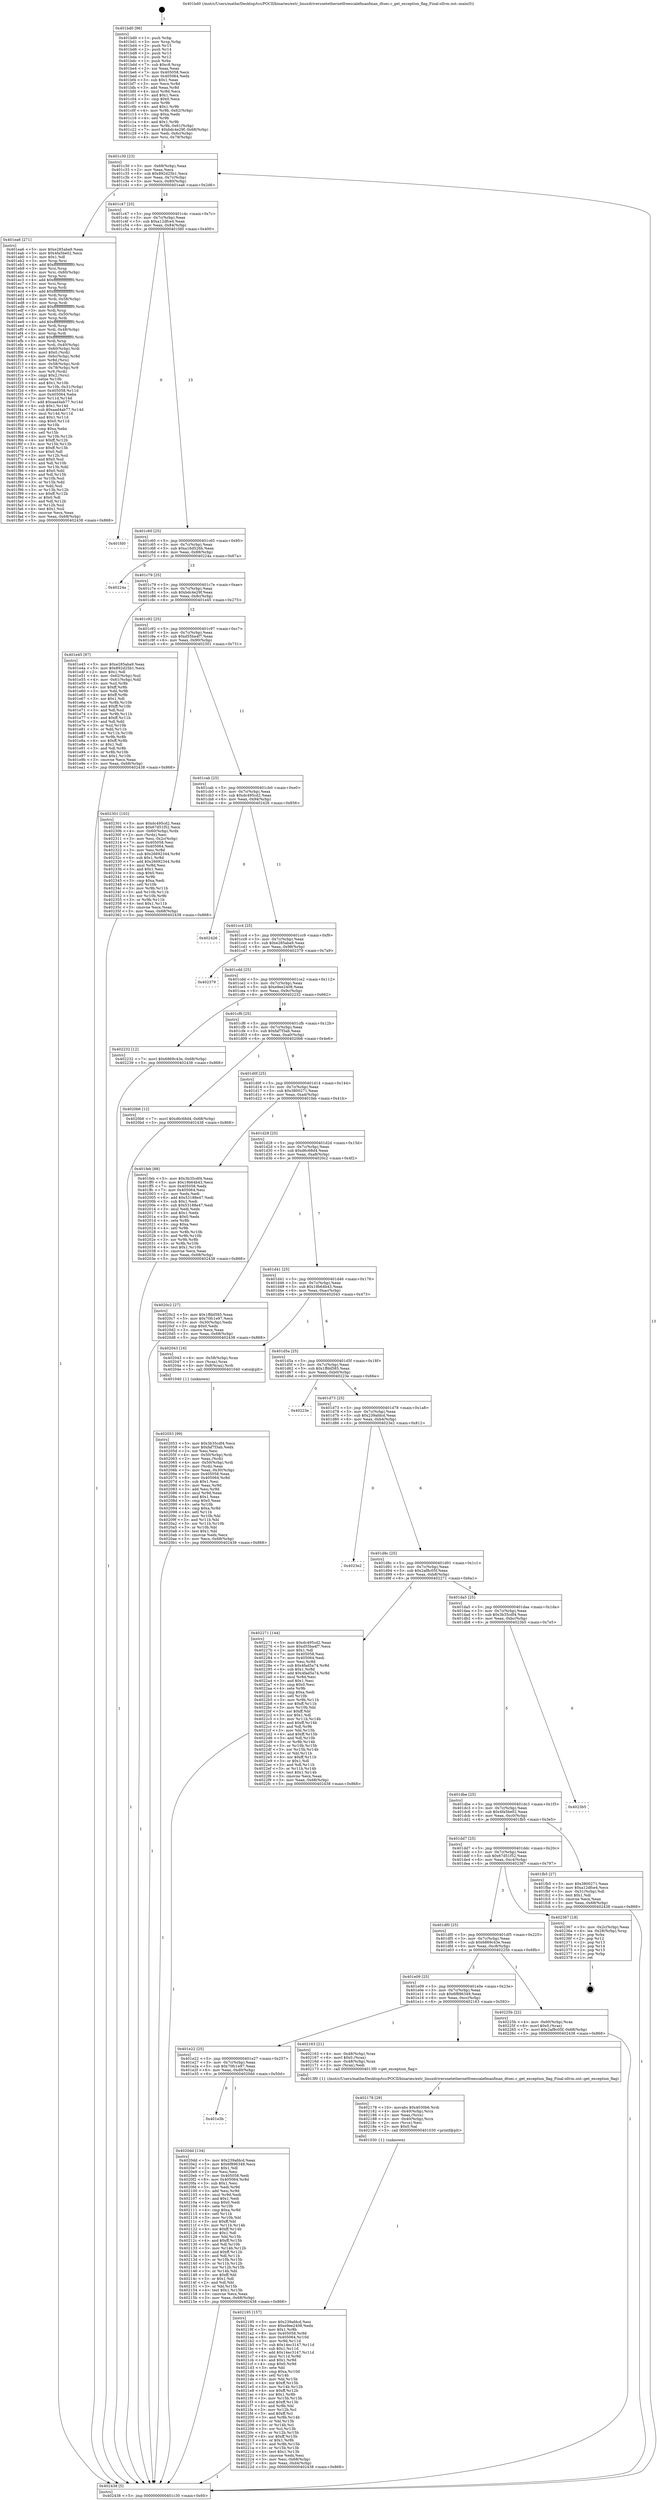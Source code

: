 digraph "0x401bd0" {
  label = "0x401bd0 (/mnt/c/Users/mathe/Desktop/tcc/POCII/binaries/extr_linuxdriversnetethernetfreescalefmanfman_dtsec.c_get_exception_flag_Final-ollvm.out::main(0))"
  labelloc = "t"
  node[shape=record]

  Entry [label="",width=0.3,height=0.3,shape=circle,fillcolor=black,style=filled]
  "0x401c30" [label="{
     0x401c30 [23]\l
     | [instrs]\l
     &nbsp;&nbsp;0x401c30 \<+3\>: mov -0x68(%rbp),%eax\l
     &nbsp;&nbsp;0x401c33 \<+2\>: mov %eax,%ecx\l
     &nbsp;&nbsp;0x401c35 \<+6\>: sub $0x892d25b1,%ecx\l
     &nbsp;&nbsp;0x401c3b \<+3\>: mov %eax,-0x7c(%rbp)\l
     &nbsp;&nbsp;0x401c3e \<+3\>: mov %ecx,-0x80(%rbp)\l
     &nbsp;&nbsp;0x401c41 \<+6\>: je 0000000000401ea6 \<main+0x2d6\>\l
  }"]
  "0x401ea6" [label="{
     0x401ea6 [271]\l
     | [instrs]\l
     &nbsp;&nbsp;0x401ea6 \<+5\>: mov $0xe285aba9,%eax\l
     &nbsp;&nbsp;0x401eab \<+5\>: mov $0x4fa5be02,%ecx\l
     &nbsp;&nbsp;0x401eb0 \<+2\>: mov $0x1,%dl\l
     &nbsp;&nbsp;0x401eb2 \<+3\>: mov %rsp,%rsi\l
     &nbsp;&nbsp;0x401eb5 \<+4\>: add $0xfffffffffffffff0,%rsi\l
     &nbsp;&nbsp;0x401eb9 \<+3\>: mov %rsi,%rsp\l
     &nbsp;&nbsp;0x401ebc \<+4\>: mov %rsi,-0x60(%rbp)\l
     &nbsp;&nbsp;0x401ec0 \<+3\>: mov %rsp,%rsi\l
     &nbsp;&nbsp;0x401ec3 \<+4\>: add $0xfffffffffffffff0,%rsi\l
     &nbsp;&nbsp;0x401ec7 \<+3\>: mov %rsi,%rsp\l
     &nbsp;&nbsp;0x401eca \<+3\>: mov %rsp,%rdi\l
     &nbsp;&nbsp;0x401ecd \<+4\>: add $0xfffffffffffffff0,%rdi\l
     &nbsp;&nbsp;0x401ed1 \<+3\>: mov %rdi,%rsp\l
     &nbsp;&nbsp;0x401ed4 \<+4\>: mov %rdi,-0x58(%rbp)\l
     &nbsp;&nbsp;0x401ed8 \<+3\>: mov %rsp,%rdi\l
     &nbsp;&nbsp;0x401edb \<+4\>: add $0xfffffffffffffff0,%rdi\l
     &nbsp;&nbsp;0x401edf \<+3\>: mov %rdi,%rsp\l
     &nbsp;&nbsp;0x401ee2 \<+4\>: mov %rdi,-0x50(%rbp)\l
     &nbsp;&nbsp;0x401ee6 \<+3\>: mov %rsp,%rdi\l
     &nbsp;&nbsp;0x401ee9 \<+4\>: add $0xfffffffffffffff0,%rdi\l
     &nbsp;&nbsp;0x401eed \<+3\>: mov %rdi,%rsp\l
     &nbsp;&nbsp;0x401ef0 \<+4\>: mov %rdi,-0x48(%rbp)\l
     &nbsp;&nbsp;0x401ef4 \<+3\>: mov %rsp,%rdi\l
     &nbsp;&nbsp;0x401ef7 \<+4\>: add $0xfffffffffffffff0,%rdi\l
     &nbsp;&nbsp;0x401efb \<+3\>: mov %rdi,%rsp\l
     &nbsp;&nbsp;0x401efe \<+4\>: mov %rdi,-0x40(%rbp)\l
     &nbsp;&nbsp;0x401f02 \<+4\>: mov -0x60(%rbp),%rdi\l
     &nbsp;&nbsp;0x401f06 \<+6\>: movl $0x0,(%rdi)\l
     &nbsp;&nbsp;0x401f0c \<+4\>: mov -0x6c(%rbp),%r8d\l
     &nbsp;&nbsp;0x401f10 \<+3\>: mov %r8d,(%rsi)\l
     &nbsp;&nbsp;0x401f13 \<+4\>: mov -0x58(%rbp),%rdi\l
     &nbsp;&nbsp;0x401f17 \<+4\>: mov -0x78(%rbp),%r9\l
     &nbsp;&nbsp;0x401f1b \<+3\>: mov %r9,(%rdi)\l
     &nbsp;&nbsp;0x401f1e \<+3\>: cmpl $0x2,(%rsi)\l
     &nbsp;&nbsp;0x401f21 \<+4\>: setne %r10b\l
     &nbsp;&nbsp;0x401f25 \<+4\>: and $0x1,%r10b\l
     &nbsp;&nbsp;0x401f29 \<+4\>: mov %r10b,-0x31(%rbp)\l
     &nbsp;&nbsp;0x401f2d \<+8\>: mov 0x405058,%r11d\l
     &nbsp;&nbsp;0x401f35 \<+7\>: mov 0x405064,%ebx\l
     &nbsp;&nbsp;0x401f3c \<+3\>: mov %r11d,%r14d\l
     &nbsp;&nbsp;0x401f3f \<+7\>: add $0xaad4ab77,%r14d\l
     &nbsp;&nbsp;0x401f46 \<+4\>: sub $0x1,%r14d\l
     &nbsp;&nbsp;0x401f4a \<+7\>: sub $0xaad4ab77,%r14d\l
     &nbsp;&nbsp;0x401f51 \<+4\>: imul %r14d,%r11d\l
     &nbsp;&nbsp;0x401f55 \<+4\>: and $0x1,%r11d\l
     &nbsp;&nbsp;0x401f59 \<+4\>: cmp $0x0,%r11d\l
     &nbsp;&nbsp;0x401f5d \<+4\>: sete %r10b\l
     &nbsp;&nbsp;0x401f61 \<+3\>: cmp $0xa,%ebx\l
     &nbsp;&nbsp;0x401f64 \<+4\>: setl %r15b\l
     &nbsp;&nbsp;0x401f68 \<+3\>: mov %r10b,%r12b\l
     &nbsp;&nbsp;0x401f6b \<+4\>: xor $0xff,%r12b\l
     &nbsp;&nbsp;0x401f6f \<+3\>: mov %r15b,%r13b\l
     &nbsp;&nbsp;0x401f72 \<+4\>: xor $0xff,%r13b\l
     &nbsp;&nbsp;0x401f76 \<+3\>: xor $0x0,%dl\l
     &nbsp;&nbsp;0x401f79 \<+3\>: mov %r12b,%sil\l
     &nbsp;&nbsp;0x401f7c \<+4\>: and $0x0,%sil\l
     &nbsp;&nbsp;0x401f80 \<+3\>: and %dl,%r10b\l
     &nbsp;&nbsp;0x401f83 \<+3\>: mov %r13b,%dil\l
     &nbsp;&nbsp;0x401f86 \<+4\>: and $0x0,%dil\l
     &nbsp;&nbsp;0x401f8a \<+3\>: and %dl,%r15b\l
     &nbsp;&nbsp;0x401f8d \<+3\>: or %r10b,%sil\l
     &nbsp;&nbsp;0x401f90 \<+3\>: or %r15b,%dil\l
     &nbsp;&nbsp;0x401f93 \<+3\>: xor %dil,%sil\l
     &nbsp;&nbsp;0x401f96 \<+3\>: or %r13b,%r12b\l
     &nbsp;&nbsp;0x401f99 \<+4\>: xor $0xff,%r12b\l
     &nbsp;&nbsp;0x401f9d \<+3\>: or $0x0,%dl\l
     &nbsp;&nbsp;0x401fa0 \<+3\>: and %dl,%r12b\l
     &nbsp;&nbsp;0x401fa3 \<+3\>: or %r12b,%sil\l
     &nbsp;&nbsp;0x401fa6 \<+4\>: test $0x1,%sil\l
     &nbsp;&nbsp;0x401faa \<+3\>: cmovne %ecx,%eax\l
     &nbsp;&nbsp;0x401fad \<+3\>: mov %eax,-0x68(%rbp)\l
     &nbsp;&nbsp;0x401fb0 \<+5\>: jmp 0000000000402438 \<main+0x868\>\l
  }"]
  "0x401c47" [label="{
     0x401c47 [25]\l
     | [instrs]\l
     &nbsp;&nbsp;0x401c47 \<+5\>: jmp 0000000000401c4c \<main+0x7c\>\l
     &nbsp;&nbsp;0x401c4c \<+3\>: mov -0x7c(%rbp),%eax\l
     &nbsp;&nbsp;0x401c4f \<+5\>: sub $0xa12dfce4,%eax\l
     &nbsp;&nbsp;0x401c54 \<+6\>: mov %eax,-0x84(%rbp)\l
     &nbsp;&nbsp;0x401c5a \<+6\>: je 0000000000401fd0 \<main+0x400\>\l
  }"]
  Exit [label="",width=0.3,height=0.3,shape=circle,fillcolor=black,style=filled,peripheries=2]
  "0x401fd0" [label="{
     0x401fd0\l
  }", style=dashed]
  "0x401c60" [label="{
     0x401c60 [25]\l
     | [instrs]\l
     &nbsp;&nbsp;0x401c60 \<+5\>: jmp 0000000000401c65 \<main+0x95\>\l
     &nbsp;&nbsp;0x401c65 \<+3\>: mov -0x7c(%rbp),%eax\l
     &nbsp;&nbsp;0x401c68 \<+5\>: sub $0xa16d526b,%eax\l
     &nbsp;&nbsp;0x401c6d \<+6\>: mov %eax,-0x88(%rbp)\l
     &nbsp;&nbsp;0x401c73 \<+6\>: je 000000000040224a \<main+0x67a\>\l
  }"]
  "0x402195" [label="{
     0x402195 [157]\l
     | [instrs]\l
     &nbsp;&nbsp;0x402195 \<+5\>: mov $0x239afdcd,%esi\l
     &nbsp;&nbsp;0x40219a \<+5\>: mov $0xe9ee2408,%edx\l
     &nbsp;&nbsp;0x40219f \<+3\>: mov $0x1,%r8b\l
     &nbsp;&nbsp;0x4021a2 \<+8\>: mov 0x405058,%r9d\l
     &nbsp;&nbsp;0x4021aa \<+8\>: mov 0x405064,%r10d\l
     &nbsp;&nbsp;0x4021b2 \<+3\>: mov %r9d,%r11d\l
     &nbsp;&nbsp;0x4021b5 \<+7\>: sub $0x14ec3147,%r11d\l
     &nbsp;&nbsp;0x4021bc \<+4\>: sub $0x1,%r11d\l
     &nbsp;&nbsp;0x4021c0 \<+7\>: add $0x14ec3147,%r11d\l
     &nbsp;&nbsp;0x4021c7 \<+4\>: imul %r11d,%r9d\l
     &nbsp;&nbsp;0x4021cb \<+4\>: and $0x1,%r9d\l
     &nbsp;&nbsp;0x4021cf \<+4\>: cmp $0x0,%r9d\l
     &nbsp;&nbsp;0x4021d3 \<+3\>: sete %bl\l
     &nbsp;&nbsp;0x4021d6 \<+4\>: cmp $0xa,%r10d\l
     &nbsp;&nbsp;0x4021da \<+4\>: setl %r14b\l
     &nbsp;&nbsp;0x4021de \<+3\>: mov %bl,%r15b\l
     &nbsp;&nbsp;0x4021e1 \<+4\>: xor $0xff,%r15b\l
     &nbsp;&nbsp;0x4021e5 \<+3\>: mov %r14b,%r12b\l
     &nbsp;&nbsp;0x4021e8 \<+4\>: xor $0xff,%r12b\l
     &nbsp;&nbsp;0x4021ec \<+4\>: xor $0x1,%r8b\l
     &nbsp;&nbsp;0x4021f0 \<+3\>: mov %r15b,%r13b\l
     &nbsp;&nbsp;0x4021f3 \<+4\>: and $0xff,%r13b\l
     &nbsp;&nbsp;0x4021f7 \<+3\>: and %r8b,%bl\l
     &nbsp;&nbsp;0x4021fa \<+3\>: mov %r12b,%cl\l
     &nbsp;&nbsp;0x4021fd \<+3\>: and $0xff,%cl\l
     &nbsp;&nbsp;0x402200 \<+3\>: and %r8b,%r14b\l
     &nbsp;&nbsp;0x402203 \<+3\>: or %bl,%r13b\l
     &nbsp;&nbsp;0x402206 \<+3\>: or %r14b,%cl\l
     &nbsp;&nbsp;0x402209 \<+3\>: xor %cl,%r13b\l
     &nbsp;&nbsp;0x40220c \<+3\>: or %r12b,%r15b\l
     &nbsp;&nbsp;0x40220f \<+4\>: xor $0xff,%r15b\l
     &nbsp;&nbsp;0x402213 \<+4\>: or $0x1,%r8b\l
     &nbsp;&nbsp;0x402217 \<+3\>: and %r8b,%r15b\l
     &nbsp;&nbsp;0x40221a \<+3\>: or %r15b,%r13b\l
     &nbsp;&nbsp;0x40221d \<+4\>: test $0x1,%r13b\l
     &nbsp;&nbsp;0x402221 \<+3\>: cmovne %edx,%esi\l
     &nbsp;&nbsp;0x402224 \<+3\>: mov %esi,-0x68(%rbp)\l
     &nbsp;&nbsp;0x402227 \<+6\>: mov %eax,-0xd4(%rbp)\l
     &nbsp;&nbsp;0x40222d \<+5\>: jmp 0000000000402438 \<main+0x868\>\l
  }"]
  "0x40224a" [label="{
     0x40224a\l
  }", style=dashed]
  "0x401c79" [label="{
     0x401c79 [25]\l
     | [instrs]\l
     &nbsp;&nbsp;0x401c79 \<+5\>: jmp 0000000000401c7e \<main+0xae\>\l
     &nbsp;&nbsp;0x401c7e \<+3\>: mov -0x7c(%rbp),%eax\l
     &nbsp;&nbsp;0x401c81 \<+5\>: sub $0xbdc4e29f,%eax\l
     &nbsp;&nbsp;0x401c86 \<+6\>: mov %eax,-0x8c(%rbp)\l
     &nbsp;&nbsp;0x401c8c \<+6\>: je 0000000000401e45 \<main+0x275\>\l
  }"]
  "0x402178" [label="{
     0x402178 [29]\l
     | [instrs]\l
     &nbsp;&nbsp;0x402178 \<+10\>: movabs $0x4030b6,%rdi\l
     &nbsp;&nbsp;0x402182 \<+4\>: mov -0x40(%rbp),%rcx\l
     &nbsp;&nbsp;0x402186 \<+2\>: mov %eax,(%rcx)\l
     &nbsp;&nbsp;0x402188 \<+4\>: mov -0x40(%rbp),%rcx\l
     &nbsp;&nbsp;0x40218c \<+2\>: mov (%rcx),%esi\l
     &nbsp;&nbsp;0x40218e \<+2\>: mov $0x0,%al\l
     &nbsp;&nbsp;0x402190 \<+5\>: call 0000000000401030 \<printf@plt\>\l
     | [calls]\l
     &nbsp;&nbsp;0x401030 \{1\} (unknown)\l
  }"]
  "0x401e45" [label="{
     0x401e45 [97]\l
     | [instrs]\l
     &nbsp;&nbsp;0x401e45 \<+5\>: mov $0xe285aba9,%eax\l
     &nbsp;&nbsp;0x401e4a \<+5\>: mov $0x892d25b1,%ecx\l
     &nbsp;&nbsp;0x401e4f \<+2\>: mov $0x1,%dl\l
     &nbsp;&nbsp;0x401e51 \<+4\>: mov -0x62(%rbp),%sil\l
     &nbsp;&nbsp;0x401e55 \<+4\>: mov -0x61(%rbp),%dil\l
     &nbsp;&nbsp;0x401e59 \<+3\>: mov %sil,%r8b\l
     &nbsp;&nbsp;0x401e5c \<+4\>: xor $0xff,%r8b\l
     &nbsp;&nbsp;0x401e60 \<+3\>: mov %dil,%r9b\l
     &nbsp;&nbsp;0x401e63 \<+4\>: xor $0xff,%r9b\l
     &nbsp;&nbsp;0x401e67 \<+3\>: xor $0x1,%dl\l
     &nbsp;&nbsp;0x401e6a \<+3\>: mov %r8b,%r10b\l
     &nbsp;&nbsp;0x401e6d \<+4\>: and $0xff,%r10b\l
     &nbsp;&nbsp;0x401e71 \<+3\>: and %dl,%sil\l
     &nbsp;&nbsp;0x401e74 \<+3\>: mov %r9b,%r11b\l
     &nbsp;&nbsp;0x401e77 \<+4\>: and $0xff,%r11b\l
     &nbsp;&nbsp;0x401e7b \<+3\>: and %dl,%dil\l
     &nbsp;&nbsp;0x401e7e \<+3\>: or %sil,%r10b\l
     &nbsp;&nbsp;0x401e81 \<+3\>: or %dil,%r11b\l
     &nbsp;&nbsp;0x401e84 \<+3\>: xor %r11b,%r10b\l
     &nbsp;&nbsp;0x401e87 \<+3\>: or %r9b,%r8b\l
     &nbsp;&nbsp;0x401e8a \<+4\>: xor $0xff,%r8b\l
     &nbsp;&nbsp;0x401e8e \<+3\>: or $0x1,%dl\l
     &nbsp;&nbsp;0x401e91 \<+3\>: and %dl,%r8b\l
     &nbsp;&nbsp;0x401e94 \<+3\>: or %r8b,%r10b\l
     &nbsp;&nbsp;0x401e97 \<+4\>: test $0x1,%r10b\l
     &nbsp;&nbsp;0x401e9b \<+3\>: cmovne %ecx,%eax\l
     &nbsp;&nbsp;0x401e9e \<+3\>: mov %eax,-0x68(%rbp)\l
     &nbsp;&nbsp;0x401ea1 \<+5\>: jmp 0000000000402438 \<main+0x868\>\l
  }"]
  "0x401c92" [label="{
     0x401c92 [25]\l
     | [instrs]\l
     &nbsp;&nbsp;0x401c92 \<+5\>: jmp 0000000000401c97 \<main+0xc7\>\l
     &nbsp;&nbsp;0x401c97 \<+3\>: mov -0x7c(%rbp),%eax\l
     &nbsp;&nbsp;0x401c9a \<+5\>: sub $0xd55ba4f7,%eax\l
     &nbsp;&nbsp;0x401c9f \<+6\>: mov %eax,-0x90(%rbp)\l
     &nbsp;&nbsp;0x401ca5 \<+6\>: je 0000000000402301 \<main+0x731\>\l
  }"]
  "0x402438" [label="{
     0x402438 [5]\l
     | [instrs]\l
     &nbsp;&nbsp;0x402438 \<+5\>: jmp 0000000000401c30 \<main+0x60\>\l
  }"]
  "0x401bd0" [label="{
     0x401bd0 [96]\l
     | [instrs]\l
     &nbsp;&nbsp;0x401bd0 \<+1\>: push %rbp\l
     &nbsp;&nbsp;0x401bd1 \<+3\>: mov %rsp,%rbp\l
     &nbsp;&nbsp;0x401bd4 \<+2\>: push %r15\l
     &nbsp;&nbsp;0x401bd6 \<+2\>: push %r14\l
     &nbsp;&nbsp;0x401bd8 \<+2\>: push %r13\l
     &nbsp;&nbsp;0x401bda \<+2\>: push %r12\l
     &nbsp;&nbsp;0x401bdc \<+1\>: push %rbx\l
     &nbsp;&nbsp;0x401bdd \<+7\>: sub $0xc8,%rsp\l
     &nbsp;&nbsp;0x401be4 \<+2\>: xor %eax,%eax\l
     &nbsp;&nbsp;0x401be6 \<+7\>: mov 0x405058,%ecx\l
     &nbsp;&nbsp;0x401bed \<+7\>: mov 0x405064,%edx\l
     &nbsp;&nbsp;0x401bf4 \<+3\>: sub $0x1,%eax\l
     &nbsp;&nbsp;0x401bf7 \<+3\>: mov %ecx,%r8d\l
     &nbsp;&nbsp;0x401bfa \<+3\>: add %eax,%r8d\l
     &nbsp;&nbsp;0x401bfd \<+4\>: imul %r8d,%ecx\l
     &nbsp;&nbsp;0x401c01 \<+3\>: and $0x1,%ecx\l
     &nbsp;&nbsp;0x401c04 \<+3\>: cmp $0x0,%ecx\l
     &nbsp;&nbsp;0x401c07 \<+4\>: sete %r9b\l
     &nbsp;&nbsp;0x401c0b \<+4\>: and $0x1,%r9b\l
     &nbsp;&nbsp;0x401c0f \<+4\>: mov %r9b,-0x62(%rbp)\l
     &nbsp;&nbsp;0x401c13 \<+3\>: cmp $0xa,%edx\l
     &nbsp;&nbsp;0x401c16 \<+4\>: setl %r9b\l
     &nbsp;&nbsp;0x401c1a \<+4\>: and $0x1,%r9b\l
     &nbsp;&nbsp;0x401c1e \<+4\>: mov %r9b,-0x61(%rbp)\l
     &nbsp;&nbsp;0x401c22 \<+7\>: movl $0xbdc4e29f,-0x68(%rbp)\l
     &nbsp;&nbsp;0x401c29 \<+3\>: mov %edi,-0x6c(%rbp)\l
     &nbsp;&nbsp;0x401c2c \<+4\>: mov %rsi,-0x78(%rbp)\l
  }"]
  "0x401e3b" [label="{
     0x401e3b\l
  }", style=dashed]
  "0x4020dd" [label="{
     0x4020dd [134]\l
     | [instrs]\l
     &nbsp;&nbsp;0x4020dd \<+5\>: mov $0x239afdcd,%eax\l
     &nbsp;&nbsp;0x4020e2 \<+5\>: mov $0x6f896349,%ecx\l
     &nbsp;&nbsp;0x4020e7 \<+2\>: mov $0x1,%dl\l
     &nbsp;&nbsp;0x4020e9 \<+2\>: xor %esi,%esi\l
     &nbsp;&nbsp;0x4020eb \<+7\>: mov 0x405058,%edi\l
     &nbsp;&nbsp;0x4020f2 \<+8\>: mov 0x405064,%r8d\l
     &nbsp;&nbsp;0x4020fa \<+3\>: sub $0x1,%esi\l
     &nbsp;&nbsp;0x4020fd \<+3\>: mov %edi,%r9d\l
     &nbsp;&nbsp;0x402100 \<+3\>: add %esi,%r9d\l
     &nbsp;&nbsp;0x402103 \<+4\>: imul %r9d,%edi\l
     &nbsp;&nbsp;0x402107 \<+3\>: and $0x1,%edi\l
     &nbsp;&nbsp;0x40210a \<+3\>: cmp $0x0,%edi\l
     &nbsp;&nbsp;0x40210d \<+4\>: sete %r10b\l
     &nbsp;&nbsp;0x402111 \<+4\>: cmp $0xa,%r8d\l
     &nbsp;&nbsp;0x402115 \<+4\>: setl %r11b\l
     &nbsp;&nbsp;0x402119 \<+3\>: mov %r10b,%bl\l
     &nbsp;&nbsp;0x40211c \<+3\>: xor $0xff,%bl\l
     &nbsp;&nbsp;0x40211f \<+3\>: mov %r11b,%r14b\l
     &nbsp;&nbsp;0x402122 \<+4\>: xor $0xff,%r14b\l
     &nbsp;&nbsp;0x402126 \<+3\>: xor $0x1,%dl\l
     &nbsp;&nbsp;0x402129 \<+3\>: mov %bl,%r15b\l
     &nbsp;&nbsp;0x40212c \<+4\>: and $0xff,%r15b\l
     &nbsp;&nbsp;0x402130 \<+3\>: and %dl,%r10b\l
     &nbsp;&nbsp;0x402133 \<+3\>: mov %r14b,%r12b\l
     &nbsp;&nbsp;0x402136 \<+4\>: and $0xff,%r12b\l
     &nbsp;&nbsp;0x40213a \<+3\>: and %dl,%r11b\l
     &nbsp;&nbsp;0x40213d \<+3\>: or %r10b,%r15b\l
     &nbsp;&nbsp;0x402140 \<+3\>: or %r11b,%r12b\l
     &nbsp;&nbsp;0x402143 \<+3\>: xor %r12b,%r15b\l
     &nbsp;&nbsp;0x402146 \<+3\>: or %r14b,%bl\l
     &nbsp;&nbsp;0x402149 \<+3\>: xor $0xff,%bl\l
     &nbsp;&nbsp;0x40214c \<+3\>: or $0x1,%dl\l
     &nbsp;&nbsp;0x40214f \<+2\>: and %dl,%bl\l
     &nbsp;&nbsp;0x402151 \<+3\>: or %bl,%r15b\l
     &nbsp;&nbsp;0x402154 \<+4\>: test $0x1,%r15b\l
     &nbsp;&nbsp;0x402158 \<+3\>: cmovne %ecx,%eax\l
     &nbsp;&nbsp;0x40215b \<+3\>: mov %eax,-0x68(%rbp)\l
     &nbsp;&nbsp;0x40215e \<+5\>: jmp 0000000000402438 \<main+0x868\>\l
  }"]
  "0x402301" [label="{
     0x402301 [102]\l
     | [instrs]\l
     &nbsp;&nbsp;0x402301 \<+5\>: mov $0xdc495cd2,%eax\l
     &nbsp;&nbsp;0x402306 \<+5\>: mov $0x67d51f52,%ecx\l
     &nbsp;&nbsp;0x40230b \<+4\>: mov -0x60(%rbp),%rdx\l
     &nbsp;&nbsp;0x40230f \<+2\>: mov (%rdx),%esi\l
     &nbsp;&nbsp;0x402311 \<+3\>: mov %esi,-0x2c(%rbp)\l
     &nbsp;&nbsp;0x402314 \<+7\>: mov 0x405058,%esi\l
     &nbsp;&nbsp;0x40231b \<+7\>: mov 0x405064,%edi\l
     &nbsp;&nbsp;0x402322 \<+3\>: mov %esi,%r8d\l
     &nbsp;&nbsp;0x402325 \<+7\>: sub $0x26692344,%r8d\l
     &nbsp;&nbsp;0x40232c \<+4\>: sub $0x1,%r8d\l
     &nbsp;&nbsp;0x402330 \<+7\>: add $0x26692344,%r8d\l
     &nbsp;&nbsp;0x402337 \<+4\>: imul %r8d,%esi\l
     &nbsp;&nbsp;0x40233b \<+3\>: and $0x1,%esi\l
     &nbsp;&nbsp;0x40233e \<+3\>: cmp $0x0,%esi\l
     &nbsp;&nbsp;0x402341 \<+4\>: sete %r9b\l
     &nbsp;&nbsp;0x402345 \<+3\>: cmp $0xa,%edi\l
     &nbsp;&nbsp;0x402348 \<+4\>: setl %r10b\l
     &nbsp;&nbsp;0x40234c \<+3\>: mov %r9b,%r11b\l
     &nbsp;&nbsp;0x40234f \<+3\>: and %r10b,%r11b\l
     &nbsp;&nbsp;0x402352 \<+3\>: xor %r10b,%r9b\l
     &nbsp;&nbsp;0x402355 \<+3\>: or %r9b,%r11b\l
     &nbsp;&nbsp;0x402358 \<+4\>: test $0x1,%r11b\l
     &nbsp;&nbsp;0x40235c \<+3\>: cmovne %ecx,%eax\l
     &nbsp;&nbsp;0x40235f \<+3\>: mov %eax,-0x68(%rbp)\l
     &nbsp;&nbsp;0x402362 \<+5\>: jmp 0000000000402438 \<main+0x868\>\l
  }"]
  "0x401cab" [label="{
     0x401cab [25]\l
     | [instrs]\l
     &nbsp;&nbsp;0x401cab \<+5\>: jmp 0000000000401cb0 \<main+0xe0\>\l
     &nbsp;&nbsp;0x401cb0 \<+3\>: mov -0x7c(%rbp),%eax\l
     &nbsp;&nbsp;0x401cb3 \<+5\>: sub $0xdc495cd2,%eax\l
     &nbsp;&nbsp;0x401cb8 \<+6\>: mov %eax,-0x94(%rbp)\l
     &nbsp;&nbsp;0x401cbe \<+6\>: je 0000000000402426 \<main+0x856\>\l
  }"]
  "0x401e22" [label="{
     0x401e22 [25]\l
     | [instrs]\l
     &nbsp;&nbsp;0x401e22 \<+5\>: jmp 0000000000401e27 \<main+0x257\>\l
     &nbsp;&nbsp;0x401e27 \<+3\>: mov -0x7c(%rbp),%eax\l
     &nbsp;&nbsp;0x401e2a \<+5\>: sub $0x70fc1e97,%eax\l
     &nbsp;&nbsp;0x401e2f \<+6\>: mov %eax,-0xd0(%rbp)\l
     &nbsp;&nbsp;0x401e35 \<+6\>: je 00000000004020dd \<main+0x50d\>\l
  }"]
  "0x402426" [label="{
     0x402426\l
  }", style=dashed]
  "0x401cc4" [label="{
     0x401cc4 [25]\l
     | [instrs]\l
     &nbsp;&nbsp;0x401cc4 \<+5\>: jmp 0000000000401cc9 \<main+0xf9\>\l
     &nbsp;&nbsp;0x401cc9 \<+3\>: mov -0x7c(%rbp),%eax\l
     &nbsp;&nbsp;0x401ccc \<+5\>: sub $0xe285aba9,%eax\l
     &nbsp;&nbsp;0x401cd1 \<+6\>: mov %eax,-0x98(%rbp)\l
     &nbsp;&nbsp;0x401cd7 \<+6\>: je 0000000000402379 \<main+0x7a9\>\l
  }"]
  "0x402163" [label="{
     0x402163 [21]\l
     | [instrs]\l
     &nbsp;&nbsp;0x402163 \<+4\>: mov -0x48(%rbp),%rax\l
     &nbsp;&nbsp;0x402167 \<+6\>: movl $0x0,(%rax)\l
     &nbsp;&nbsp;0x40216d \<+4\>: mov -0x48(%rbp),%rax\l
     &nbsp;&nbsp;0x402171 \<+2\>: mov (%rax),%edi\l
     &nbsp;&nbsp;0x402173 \<+5\>: call 00000000004013f0 \<get_exception_flag\>\l
     | [calls]\l
     &nbsp;&nbsp;0x4013f0 \{1\} (/mnt/c/Users/mathe/Desktop/tcc/POCII/binaries/extr_linuxdriversnetethernetfreescalefmanfman_dtsec.c_get_exception_flag_Final-ollvm.out::get_exception_flag)\l
  }"]
  "0x402379" [label="{
     0x402379\l
  }", style=dashed]
  "0x401cdd" [label="{
     0x401cdd [25]\l
     | [instrs]\l
     &nbsp;&nbsp;0x401cdd \<+5\>: jmp 0000000000401ce2 \<main+0x112\>\l
     &nbsp;&nbsp;0x401ce2 \<+3\>: mov -0x7c(%rbp),%eax\l
     &nbsp;&nbsp;0x401ce5 \<+5\>: sub $0xe9ee2408,%eax\l
     &nbsp;&nbsp;0x401cea \<+6\>: mov %eax,-0x9c(%rbp)\l
     &nbsp;&nbsp;0x401cf0 \<+6\>: je 0000000000402232 \<main+0x662\>\l
  }"]
  "0x401e09" [label="{
     0x401e09 [25]\l
     | [instrs]\l
     &nbsp;&nbsp;0x401e09 \<+5\>: jmp 0000000000401e0e \<main+0x23e\>\l
     &nbsp;&nbsp;0x401e0e \<+3\>: mov -0x7c(%rbp),%eax\l
     &nbsp;&nbsp;0x401e11 \<+5\>: sub $0x6f896349,%eax\l
     &nbsp;&nbsp;0x401e16 \<+6\>: mov %eax,-0xcc(%rbp)\l
     &nbsp;&nbsp;0x401e1c \<+6\>: je 0000000000402163 \<main+0x593\>\l
  }"]
  "0x402232" [label="{
     0x402232 [12]\l
     | [instrs]\l
     &nbsp;&nbsp;0x402232 \<+7\>: movl $0x6869c43e,-0x68(%rbp)\l
     &nbsp;&nbsp;0x402239 \<+5\>: jmp 0000000000402438 \<main+0x868\>\l
  }"]
  "0x401cf6" [label="{
     0x401cf6 [25]\l
     | [instrs]\l
     &nbsp;&nbsp;0x401cf6 \<+5\>: jmp 0000000000401cfb \<main+0x12b\>\l
     &nbsp;&nbsp;0x401cfb \<+3\>: mov -0x7c(%rbp),%eax\l
     &nbsp;&nbsp;0x401cfe \<+5\>: sub $0xfaf7f3ab,%eax\l
     &nbsp;&nbsp;0x401d03 \<+6\>: mov %eax,-0xa0(%rbp)\l
     &nbsp;&nbsp;0x401d09 \<+6\>: je 00000000004020b6 \<main+0x4e6\>\l
  }"]
  "0x40225b" [label="{
     0x40225b [22]\l
     | [instrs]\l
     &nbsp;&nbsp;0x40225b \<+4\>: mov -0x60(%rbp),%rax\l
     &nbsp;&nbsp;0x40225f \<+6\>: movl $0x0,(%rax)\l
     &nbsp;&nbsp;0x402265 \<+7\>: movl $0x2af8c05f,-0x68(%rbp)\l
     &nbsp;&nbsp;0x40226c \<+5\>: jmp 0000000000402438 \<main+0x868\>\l
  }"]
  "0x4020b6" [label="{
     0x4020b6 [12]\l
     | [instrs]\l
     &nbsp;&nbsp;0x4020b6 \<+7\>: movl $0xd6c68d4,-0x68(%rbp)\l
     &nbsp;&nbsp;0x4020bd \<+5\>: jmp 0000000000402438 \<main+0x868\>\l
  }"]
  "0x401d0f" [label="{
     0x401d0f [25]\l
     | [instrs]\l
     &nbsp;&nbsp;0x401d0f \<+5\>: jmp 0000000000401d14 \<main+0x144\>\l
     &nbsp;&nbsp;0x401d14 \<+3\>: mov -0x7c(%rbp),%eax\l
     &nbsp;&nbsp;0x401d17 \<+5\>: sub $0x3800271,%eax\l
     &nbsp;&nbsp;0x401d1c \<+6\>: mov %eax,-0xa4(%rbp)\l
     &nbsp;&nbsp;0x401d22 \<+6\>: je 0000000000401feb \<main+0x41b\>\l
  }"]
  "0x401df0" [label="{
     0x401df0 [25]\l
     | [instrs]\l
     &nbsp;&nbsp;0x401df0 \<+5\>: jmp 0000000000401df5 \<main+0x225\>\l
     &nbsp;&nbsp;0x401df5 \<+3\>: mov -0x7c(%rbp),%eax\l
     &nbsp;&nbsp;0x401df8 \<+5\>: sub $0x6869c43e,%eax\l
     &nbsp;&nbsp;0x401dfd \<+6\>: mov %eax,-0xc8(%rbp)\l
     &nbsp;&nbsp;0x401e03 \<+6\>: je 000000000040225b \<main+0x68b\>\l
  }"]
  "0x401feb" [label="{
     0x401feb [88]\l
     | [instrs]\l
     &nbsp;&nbsp;0x401feb \<+5\>: mov $0x3b35cdf4,%eax\l
     &nbsp;&nbsp;0x401ff0 \<+5\>: mov $0x19b64b43,%ecx\l
     &nbsp;&nbsp;0x401ff5 \<+7\>: mov 0x405058,%edx\l
     &nbsp;&nbsp;0x401ffc \<+7\>: mov 0x405064,%esi\l
     &nbsp;&nbsp;0x402003 \<+2\>: mov %edx,%edi\l
     &nbsp;&nbsp;0x402005 \<+6\>: add $0x53188e47,%edi\l
     &nbsp;&nbsp;0x40200b \<+3\>: sub $0x1,%edi\l
     &nbsp;&nbsp;0x40200e \<+6\>: sub $0x53188e47,%edi\l
     &nbsp;&nbsp;0x402014 \<+3\>: imul %edi,%edx\l
     &nbsp;&nbsp;0x402017 \<+3\>: and $0x1,%edx\l
     &nbsp;&nbsp;0x40201a \<+3\>: cmp $0x0,%edx\l
     &nbsp;&nbsp;0x40201d \<+4\>: sete %r8b\l
     &nbsp;&nbsp;0x402021 \<+3\>: cmp $0xa,%esi\l
     &nbsp;&nbsp;0x402024 \<+4\>: setl %r9b\l
     &nbsp;&nbsp;0x402028 \<+3\>: mov %r8b,%r10b\l
     &nbsp;&nbsp;0x40202b \<+3\>: and %r9b,%r10b\l
     &nbsp;&nbsp;0x40202e \<+3\>: xor %r9b,%r8b\l
     &nbsp;&nbsp;0x402031 \<+3\>: or %r8b,%r10b\l
     &nbsp;&nbsp;0x402034 \<+4\>: test $0x1,%r10b\l
     &nbsp;&nbsp;0x402038 \<+3\>: cmovne %ecx,%eax\l
     &nbsp;&nbsp;0x40203b \<+3\>: mov %eax,-0x68(%rbp)\l
     &nbsp;&nbsp;0x40203e \<+5\>: jmp 0000000000402438 \<main+0x868\>\l
  }"]
  "0x401d28" [label="{
     0x401d28 [25]\l
     | [instrs]\l
     &nbsp;&nbsp;0x401d28 \<+5\>: jmp 0000000000401d2d \<main+0x15d\>\l
     &nbsp;&nbsp;0x401d2d \<+3\>: mov -0x7c(%rbp),%eax\l
     &nbsp;&nbsp;0x401d30 \<+5\>: sub $0xd6c68d4,%eax\l
     &nbsp;&nbsp;0x401d35 \<+6\>: mov %eax,-0xa8(%rbp)\l
     &nbsp;&nbsp;0x401d3b \<+6\>: je 00000000004020c2 \<main+0x4f2\>\l
  }"]
  "0x402367" [label="{
     0x402367 [18]\l
     | [instrs]\l
     &nbsp;&nbsp;0x402367 \<+3\>: mov -0x2c(%rbp),%eax\l
     &nbsp;&nbsp;0x40236a \<+4\>: lea -0x28(%rbp),%rsp\l
     &nbsp;&nbsp;0x40236e \<+1\>: pop %rbx\l
     &nbsp;&nbsp;0x40236f \<+2\>: pop %r12\l
     &nbsp;&nbsp;0x402371 \<+2\>: pop %r13\l
     &nbsp;&nbsp;0x402373 \<+2\>: pop %r14\l
     &nbsp;&nbsp;0x402375 \<+2\>: pop %r15\l
     &nbsp;&nbsp;0x402377 \<+1\>: pop %rbp\l
     &nbsp;&nbsp;0x402378 \<+1\>: ret\l
  }"]
  "0x4020c2" [label="{
     0x4020c2 [27]\l
     | [instrs]\l
     &nbsp;&nbsp;0x4020c2 \<+5\>: mov $0x1ffdd585,%eax\l
     &nbsp;&nbsp;0x4020c7 \<+5\>: mov $0x70fc1e97,%ecx\l
     &nbsp;&nbsp;0x4020cc \<+3\>: mov -0x30(%rbp),%edx\l
     &nbsp;&nbsp;0x4020cf \<+3\>: cmp $0x0,%edx\l
     &nbsp;&nbsp;0x4020d2 \<+3\>: cmove %ecx,%eax\l
     &nbsp;&nbsp;0x4020d5 \<+3\>: mov %eax,-0x68(%rbp)\l
     &nbsp;&nbsp;0x4020d8 \<+5\>: jmp 0000000000402438 \<main+0x868\>\l
  }"]
  "0x401d41" [label="{
     0x401d41 [25]\l
     | [instrs]\l
     &nbsp;&nbsp;0x401d41 \<+5\>: jmp 0000000000401d46 \<main+0x176\>\l
     &nbsp;&nbsp;0x401d46 \<+3\>: mov -0x7c(%rbp),%eax\l
     &nbsp;&nbsp;0x401d49 \<+5\>: sub $0x19b64b43,%eax\l
     &nbsp;&nbsp;0x401d4e \<+6\>: mov %eax,-0xac(%rbp)\l
     &nbsp;&nbsp;0x401d54 \<+6\>: je 0000000000402043 \<main+0x473\>\l
  }"]
  "0x402053" [label="{
     0x402053 [99]\l
     | [instrs]\l
     &nbsp;&nbsp;0x402053 \<+5\>: mov $0x3b35cdf4,%ecx\l
     &nbsp;&nbsp;0x402058 \<+5\>: mov $0xfaf7f3ab,%edx\l
     &nbsp;&nbsp;0x40205d \<+2\>: xor %esi,%esi\l
     &nbsp;&nbsp;0x40205f \<+4\>: mov -0x50(%rbp),%rdi\l
     &nbsp;&nbsp;0x402063 \<+2\>: mov %eax,(%rdi)\l
     &nbsp;&nbsp;0x402065 \<+4\>: mov -0x50(%rbp),%rdi\l
     &nbsp;&nbsp;0x402069 \<+2\>: mov (%rdi),%eax\l
     &nbsp;&nbsp;0x40206b \<+3\>: mov %eax,-0x30(%rbp)\l
     &nbsp;&nbsp;0x40206e \<+7\>: mov 0x405058,%eax\l
     &nbsp;&nbsp;0x402075 \<+8\>: mov 0x405064,%r8d\l
     &nbsp;&nbsp;0x40207d \<+3\>: sub $0x1,%esi\l
     &nbsp;&nbsp;0x402080 \<+3\>: mov %eax,%r9d\l
     &nbsp;&nbsp;0x402083 \<+3\>: add %esi,%r9d\l
     &nbsp;&nbsp;0x402086 \<+4\>: imul %r9d,%eax\l
     &nbsp;&nbsp;0x40208a \<+3\>: and $0x1,%eax\l
     &nbsp;&nbsp;0x40208d \<+3\>: cmp $0x0,%eax\l
     &nbsp;&nbsp;0x402090 \<+4\>: sete %r10b\l
     &nbsp;&nbsp;0x402094 \<+4\>: cmp $0xa,%r8d\l
     &nbsp;&nbsp;0x402098 \<+4\>: setl %r11b\l
     &nbsp;&nbsp;0x40209c \<+3\>: mov %r10b,%bl\l
     &nbsp;&nbsp;0x40209f \<+3\>: and %r11b,%bl\l
     &nbsp;&nbsp;0x4020a2 \<+3\>: xor %r11b,%r10b\l
     &nbsp;&nbsp;0x4020a5 \<+3\>: or %r10b,%bl\l
     &nbsp;&nbsp;0x4020a8 \<+3\>: test $0x1,%bl\l
     &nbsp;&nbsp;0x4020ab \<+3\>: cmovne %edx,%ecx\l
     &nbsp;&nbsp;0x4020ae \<+3\>: mov %ecx,-0x68(%rbp)\l
     &nbsp;&nbsp;0x4020b1 \<+5\>: jmp 0000000000402438 \<main+0x868\>\l
  }"]
  "0x402043" [label="{
     0x402043 [16]\l
     | [instrs]\l
     &nbsp;&nbsp;0x402043 \<+4\>: mov -0x58(%rbp),%rax\l
     &nbsp;&nbsp;0x402047 \<+3\>: mov (%rax),%rax\l
     &nbsp;&nbsp;0x40204a \<+4\>: mov 0x8(%rax),%rdi\l
     &nbsp;&nbsp;0x40204e \<+5\>: call 0000000000401040 \<atoi@plt\>\l
     | [calls]\l
     &nbsp;&nbsp;0x401040 \{1\} (unknown)\l
  }"]
  "0x401d5a" [label="{
     0x401d5a [25]\l
     | [instrs]\l
     &nbsp;&nbsp;0x401d5a \<+5\>: jmp 0000000000401d5f \<main+0x18f\>\l
     &nbsp;&nbsp;0x401d5f \<+3\>: mov -0x7c(%rbp),%eax\l
     &nbsp;&nbsp;0x401d62 \<+5\>: sub $0x1ffdd585,%eax\l
     &nbsp;&nbsp;0x401d67 \<+6\>: mov %eax,-0xb0(%rbp)\l
     &nbsp;&nbsp;0x401d6d \<+6\>: je 000000000040223e \<main+0x66e\>\l
  }"]
  "0x401dd7" [label="{
     0x401dd7 [25]\l
     | [instrs]\l
     &nbsp;&nbsp;0x401dd7 \<+5\>: jmp 0000000000401ddc \<main+0x20c\>\l
     &nbsp;&nbsp;0x401ddc \<+3\>: mov -0x7c(%rbp),%eax\l
     &nbsp;&nbsp;0x401ddf \<+5\>: sub $0x67d51f52,%eax\l
     &nbsp;&nbsp;0x401de4 \<+6\>: mov %eax,-0xc4(%rbp)\l
     &nbsp;&nbsp;0x401dea \<+6\>: je 0000000000402367 \<main+0x797\>\l
  }"]
  "0x40223e" [label="{
     0x40223e\l
  }", style=dashed]
  "0x401d73" [label="{
     0x401d73 [25]\l
     | [instrs]\l
     &nbsp;&nbsp;0x401d73 \<+5\>: jmp 0000000000401d78 \<main+0x1a8\>\l
     &nbsp;&nbsp;0x401d78 \<+3\>: mov -0x7c(%rbp),%eax\l
     &nbsp;&nbsp;0x401d7b \<+5\>: sub $0x239afdcd,%eax\l
     &nbsp;&nbsp;0x401d80 \<+6\>: mov %eax,-0xb4(%rbp)\l
     &nbsp;&nbsp;0x401d86 \<+6\>: je 00000000004023e2 \<main+0x812\>\l
  }"]
  "0x401fb5" [label="{
     0x401fb5 [27]\l
     | [instrs]\l
     &nbsp;&nbsp;0x401fb5 \<+5\>: mov $0x3800271,%eax\l
     &nbsp;&nbsp;0x401fba \<+5\>: mov $0xa12dfce4,%ecx\l
     &nbsp;&nbsp;0x401fbf \<+3\>: mov -0x31(%rbp),%dl\l
     &nbsp;&nbsp;0x401fc2 \<+3\>: test $0x1,%dl\l
     &nbsp;&nbsp;0x401fc5 \<+3\>: cmovne %ecx,%eax\l
     &nbsp;&nbsp;0x401fc8 \<+3\>: mov %eax,-0x68(%rbp)\l
     &nbsp;&nbsp;0x401fcb \<+5\>: jmp 0000000000402438 \<main+0x868\>\l
  }"]
  "0x4023e2" [label="{
     0x4023e2\l
  }", style=dashed]
  "0x401d8c" [label="{
     0x401d8c [25]\l
     | [instrs]\l
     &nbsp;&nbsp;0x401d8c \<+5\>: jmp 0000000000401d91 \<main+0x1c1\>\l
     &nbsp;&nbsp;0x401d91 \<+3\>: mov -0x7c(%rbp),%eax\l
     &nbsp;&nbsp;0x401d94 \<+5\>: sub $0x2af8c05f,%eax\l
     &nbsp;&nbsp;0x401d99 \<+6\>: mov %eax,-0xb8(%rbp)\l
     &nbsp;&nbsp;0x401d9f \<+6\>: je 0000000000402271 \<main+0x6a1\>\l
  }"]
  "0x401dbe" [label="{
     0x401dbe [25]\l
     | [instrs]\l
     &nbsp;&nbsp;0x401dbe \<+5\>: jmp 0000000000401dc3 \<main+0x1f3\>\l
     &nbsp;&nbsp;0x401dc3 \<+3\>: mov -0x7c(%rbp),%eax\l
     &nbsp;&nbsp;0x401dc6 \<+5\>: sub $0x4fa5be02,%eax\l
     &nbsp;&nbsp;0x401dcb \<+6\>: mov %eax,-0xc0(%rbp)\l
     &nbsp;&nbsp;0x401dd1 \<+6\>: je 0000000000401fb5 \<main+0x3e5\>\l
  }"]
  "0x402271" [label="{
     0x402271 [144]\l
     | [instrs]\l
     &nbsp;&nbsp;0x402271 \<+5\>: mov $0xdc495cd2,%eax\l
     &nbsp;&nbsp;0x402276 \<+5\>: mov $0xd55ba4f7,%ecx\l
     &nbsp;&nbsp;0x40227b \<+2\>: mov $0x1,%dl\l
     &nbsp;&nbsp;0x40227d \<+7\>: mov 0x405058,%esi\l
     &nbsp;&nbsp;0x402284 \<+7\>: mov 0x405064,%edi\l
     &nbsp;&nbsp;0x40228b \<+3\>: mov %esi,%r8d\l
     &nbsp;&nbsp;0x40228e \<+7\>: sub $0x4fad5a74,%r8d\l
     &nbsp;&nbsp;0x402295 \<+4\>: sub $0x1,%r8d\l
     &nbsp;&nbsp;0x402299 \<+7\>: add $0x4fad5a74,%r8d\l
     &nbsp;&nbsp;0x4022a0 \<+4\>: imul %r8d,%esi\l
     &nbsp;&nbsp;0x4022a4 \<+3\>: and $0x1,%esi\l
     &nbsp;&nbsp;0x4022a7 \<+3\>: cmp $0x0,%esi\l
     &nbsp;&nbsp;0x4022aa \<+4\>: sete %r9b\l
     &nbsp;&nbsp;0x4022ae \<+3\>: cmp $0xa,%edi\l
     &nbsp;&nbsp;0x4022b1 \<+4\>: setl %r10b\l
     &nbsp;&nbsp;0x4022b5 \<+3\>: mov %r9b,%r11b\l
     &nbsp;&nbsp;0x4022b8 \<+4\>: xor $0xff,%r11b\l
     &nbsp;&nbsp;0x4022bc \<+3\>: mov %r10b,%bl\l
     &nbsp;&nbsp;0x4022bf \<+3\>: xor $0xff,%bl\l
     &nbsp;&nbsp;0x4022c2 \<+3\>: xor $0x1,%dl\l
     &nbsp;&nbsp;0x4022c5 \<+3\>: mov %r11b,%r14b\l
     &nbsp;&nbsp;0x4022c8 \<+4\>: and $0xff,%r14b\l
     &nbsp;&nbsp;0x4022cc \<+3\>: and %dl,%r9b\l
     &nbsp;&nbsp;0x4022cf \<+3\>: mov %bl,%r15b\l
     &nbsp;&nbsp;0x4022d2 \<+4\>: and $0xff,%r15b\l
     &nbsp;&nbsp;0x4022d6 \<+3\>: and %dl,%r10b\l
     &nbsp;&nbsp;0x4022d9 \<+3\>: or %r9b,%r14b\l
     &nbsp;&nbsp;0x4022dc \<+3\>: or %r10b,%r15b\l
     &nbsp;&nbsp;0x4022df \<+3\>: xor %r15b,%r14b\l
     &nbsp;&nbsp;0x4022e2 \<+3\>: or %bl,%r11b\l
     &nbsp;&nbsp;0x4022e5 \<+4\>: xor $0xff,%r11b\l
     &nbsp;&nbsp;0x4022e9 \<+3\>: or $0x1,%dl\l
     &nbsp;&nbsp;0x4022ec \<+3\>: and %dl,%r11b\l
     &nbsp;&nbsp;0x4022ef \<+3\>: or %r11b,%r14b\l
     &nbsp;&nbsp;0x4022f2 \<+4\>: test $0x1,%r14b\l
     &nbsp;&nbsp;0x4022f6 \<+3\>: cmovne %ecx,%eax\l
     &nbsp;&nbsp;0x4022f9 \<+3\>: mov %eax,-0x68(%rbp)\l
     &nbsp;&nbsp;0x4022fc \<+5\>: jmp 0000000000402438 \<main+0x868\>\l
  }"]
  "0x401da5" [label="{
     0x401da5 [25]\l
     | [instrs]\l
     &nbsp;&nbsp;0x401da5 \<+5\>: jmp 0000000000401daa \<main+0x1da\>\l
     &nbsp;&nbsp;0x401daa \<+3\>: mov -0x7c(%rbp),%eax\l
     &nbsp;&nbsp;0x401dad \<+5\>: sub $0x3b35cdf4,%eax\l
     &nbsp;&nbsp;0x401db2 \<+6\>: mov %eax,-0xbc(%rbp)\l
     &nbsp;&nbsp;0x401db8 \<+6\>: je 00000000004023b5 \<main+0x7e5\>\l
  }"]
  "0x4023b5" [label="{
     0x4023b5\l
  }", style=dashed]
  Entry -> "0x401bd0" [label=" 1"]
  "0x401c30" -> "0x401ea6" [label=" 1"]
  "0x401c30" -> "0x401c47" [label=" 13"]
  "0x402367" -> Exit [label=" 1"]
  "0x401c47" -> "0x401fd0" [label=" 0"]
  "0x401c47" -> "0x401c60" [label=" 13"]
  "0x402301" -> "0x402438" [label=" 1"]
  "0x401c60" -> "0x40224a" [label=" 0"]
  "0x401c60" -> "0x401c79" [label=" 13"]
  "0x402271" -> "0x402438" [label=" 1"]
  "0x401c79" -> "0x401e45" [label=" 1"]
  "0x401c79" -> "0x401c92" [label=" 12"]
  "0x401e45" -> "0x402438" [label=" 1"]
  "0x401bd0" -> "0x401c30" [label=" 1"]
  "0x402438" -> "0x401c30" [label=" 13"]
  "0x40225b" -> "0x402438" [label=" 1"]
  "0x401ea6" -> "0x402438" [label=" 1"]
  "0x402232" -> "0x402438" [label=" 1"]
  "0x401c92" -> "0x402301" [label=" 1"]
  "0x401c92" -> "0x401cab" [label=" 11"]
  "0x402195" -> "0x402438" [label=" 1"]
  "0x401cab" -> "0x402426" [label=" 0"]
  "0x401cab" -> "0x401cc4" [label=" 11"]
  "0x402163" -> "0x402178" [label=" 1"]
  "0x401cc4" -> "0x402379" [label=" 0"]
  "0x401cc4" -> "0x401cdd" [label=" 11"]
  "0x4020dd" -> "0x402438" [label=" 1"]
  "0x401cdd" -> "0x402232" [label=" 1"]
  "0x401cdd" -> "0x401cf6" [label=" 10"]
  "0x401e22" -> "0x4020dd" [label=" 1"]
  "0x401cf6" -> "0x4020b6" [label=" 1"]
  "0x401cf6" -> "0x401d0f" [label=" 9"]
  "0x402178" -> "0x402195" [label=" 1"]
  "0x401d0f" -> "0x401feb" [label=" 1"]
  "0x401d0f" -> "0x401d28" [label=" 8"]
  "0x401e09" -> "0x402163" [label=" 1"]
  "0x401d28" -> "0x4020c2" [label=" 1"]
  "0x401d28" -> "0x401d41" [label=" 7"]
  "0x401e22" -> "0x401e3b" [label=" 0"]
  "0x401d41" -> "0x402043" [label=" 1"]
  "0x401d41" -> "0x401d5a" [label=" 6"]
  "0x401df0" -> "0x40225b" [label=" 1"]
  "0x401d5a" -> "0x40223e" [label=" 0"]
  "0x401d5a" -> "0x401d73" [label=" 6"]
  "0x401e09" -> "0x401e22" [label=" 1"]
  "0x401d73" -> "0x4023e2" [label=" 0"]
  "0x401d73" -> "0x401d8c" [label=" 6"]
  "0x401dd7" -> "0x401df0" [label=" 3"]
  "0x401d8c" -> "0x402271" [label=" 1"]
  "0x401d8c" -> "0x401da5" [label=" 5"]
  "0x401df0" -> "0x401e09" [label=" 2"]
  "0x401da5" -> "0x4023b5" [label=" 0"]
  "0x401da5" -> "0x401dbe" [label=" 5"]
  "0x401dd7" -> "0x402367" [label=" 1"]
  "0x401dbe" -> "0x401fb5" [label=" 1"]
  "0x401dbe" -> "0x401dd7" [label=" 4"]
  "0x401fb5" -> "0x402438" [label=" 1"]
  "0x401feb" -> "0x402438" [label=" 1"]
  "0x402043" -> "0x402053" [label=" 1"]
  "0x402053" -> "0x402438" [label=" 1"]
  "0x4020b6" -> "0x402438" [label=" 1"]
  "0x4020c2" -> "0x402438" [label=" 1"]
}
